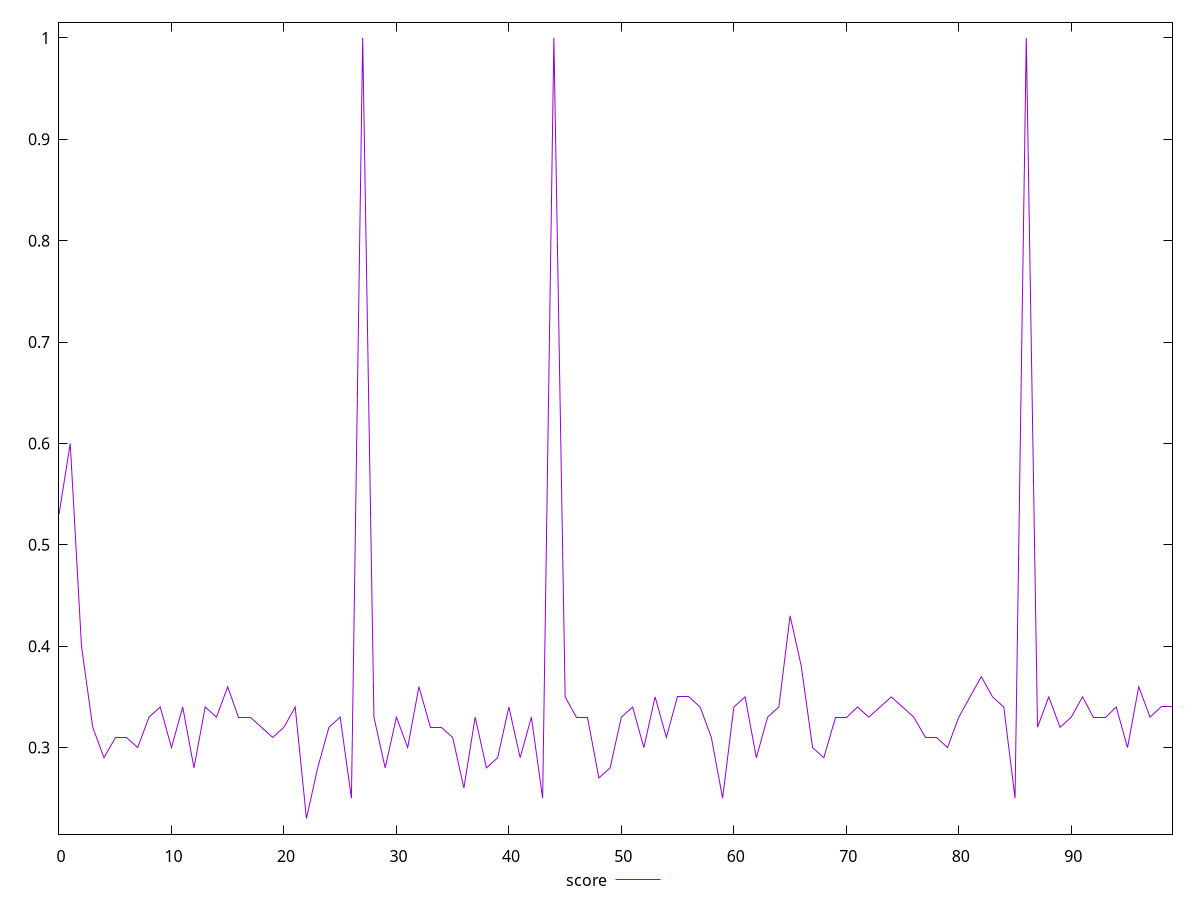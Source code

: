 reset

$score <<EOF
0 0.53
1 0.6
2 0.4
3 0.32
4 0.29
5 0.31
6 0.31
7 0.3
8 0.33
9 0.34
10 0.3
11 0.34
12 0.28
13 0.34
14 0.33
15 0.36
16 0.33
17 0.33
18 0.32
19 0.31
20 0.32
21 0.34
22 0.23
23 0.28
24 0.32
25 0.33
26 0.25
27 1
28 0.33
29 0.28
30 0.33
31 0.3
32 0.36
33 0.32
34 0.32
35 0.31
36 0.26
37 0.33
38 0.28
39 0.29
40 0.34
41 0.29
42 0.33
43 0.25
44 1
45 0.35
46 0.33
47 0.33
48 0.27
49 0.28
50 0.33
51 0.34
52 0.3
53 0.35
54 0.31
55 0.35
56 0.35
57 0.34
58 0.31
59 0.25
60 0.34
61 0.35
62 0.29
63 0.33
64 0.34
65 0.43
66 0.38
67 0.3
68 0.29
69 0.33
70 0.33
71 0.34
72 0.33
73 0.34
74 0.35
75 0.34
76 0.33
77 0.31
78 0.31
79 0.3
80 0.33
81 0.35
82 0.37
83 0.35
84 0.34
85 0.25
86 1
87 0.32
88 0.35
89 0.32
90 0.33
91 0.35
92 0.33
93 0.33
94 0.34
95 0.3
96 0.36
97 0.33
98 0.34
99 0.34
EOF

set key outside below
set xrange [0:99]
set yrange [0.2146:1.0154]
set trange [0.2146:1.0154]
set terminal svg size 640, 500 enhanced background rgb 'white'
set output "report_00013_2021-02-09T12-04-24.940Z/uses-rel-preload/samples/pages+cached/score/values.svg"

plot $score title "score" with line

reset
